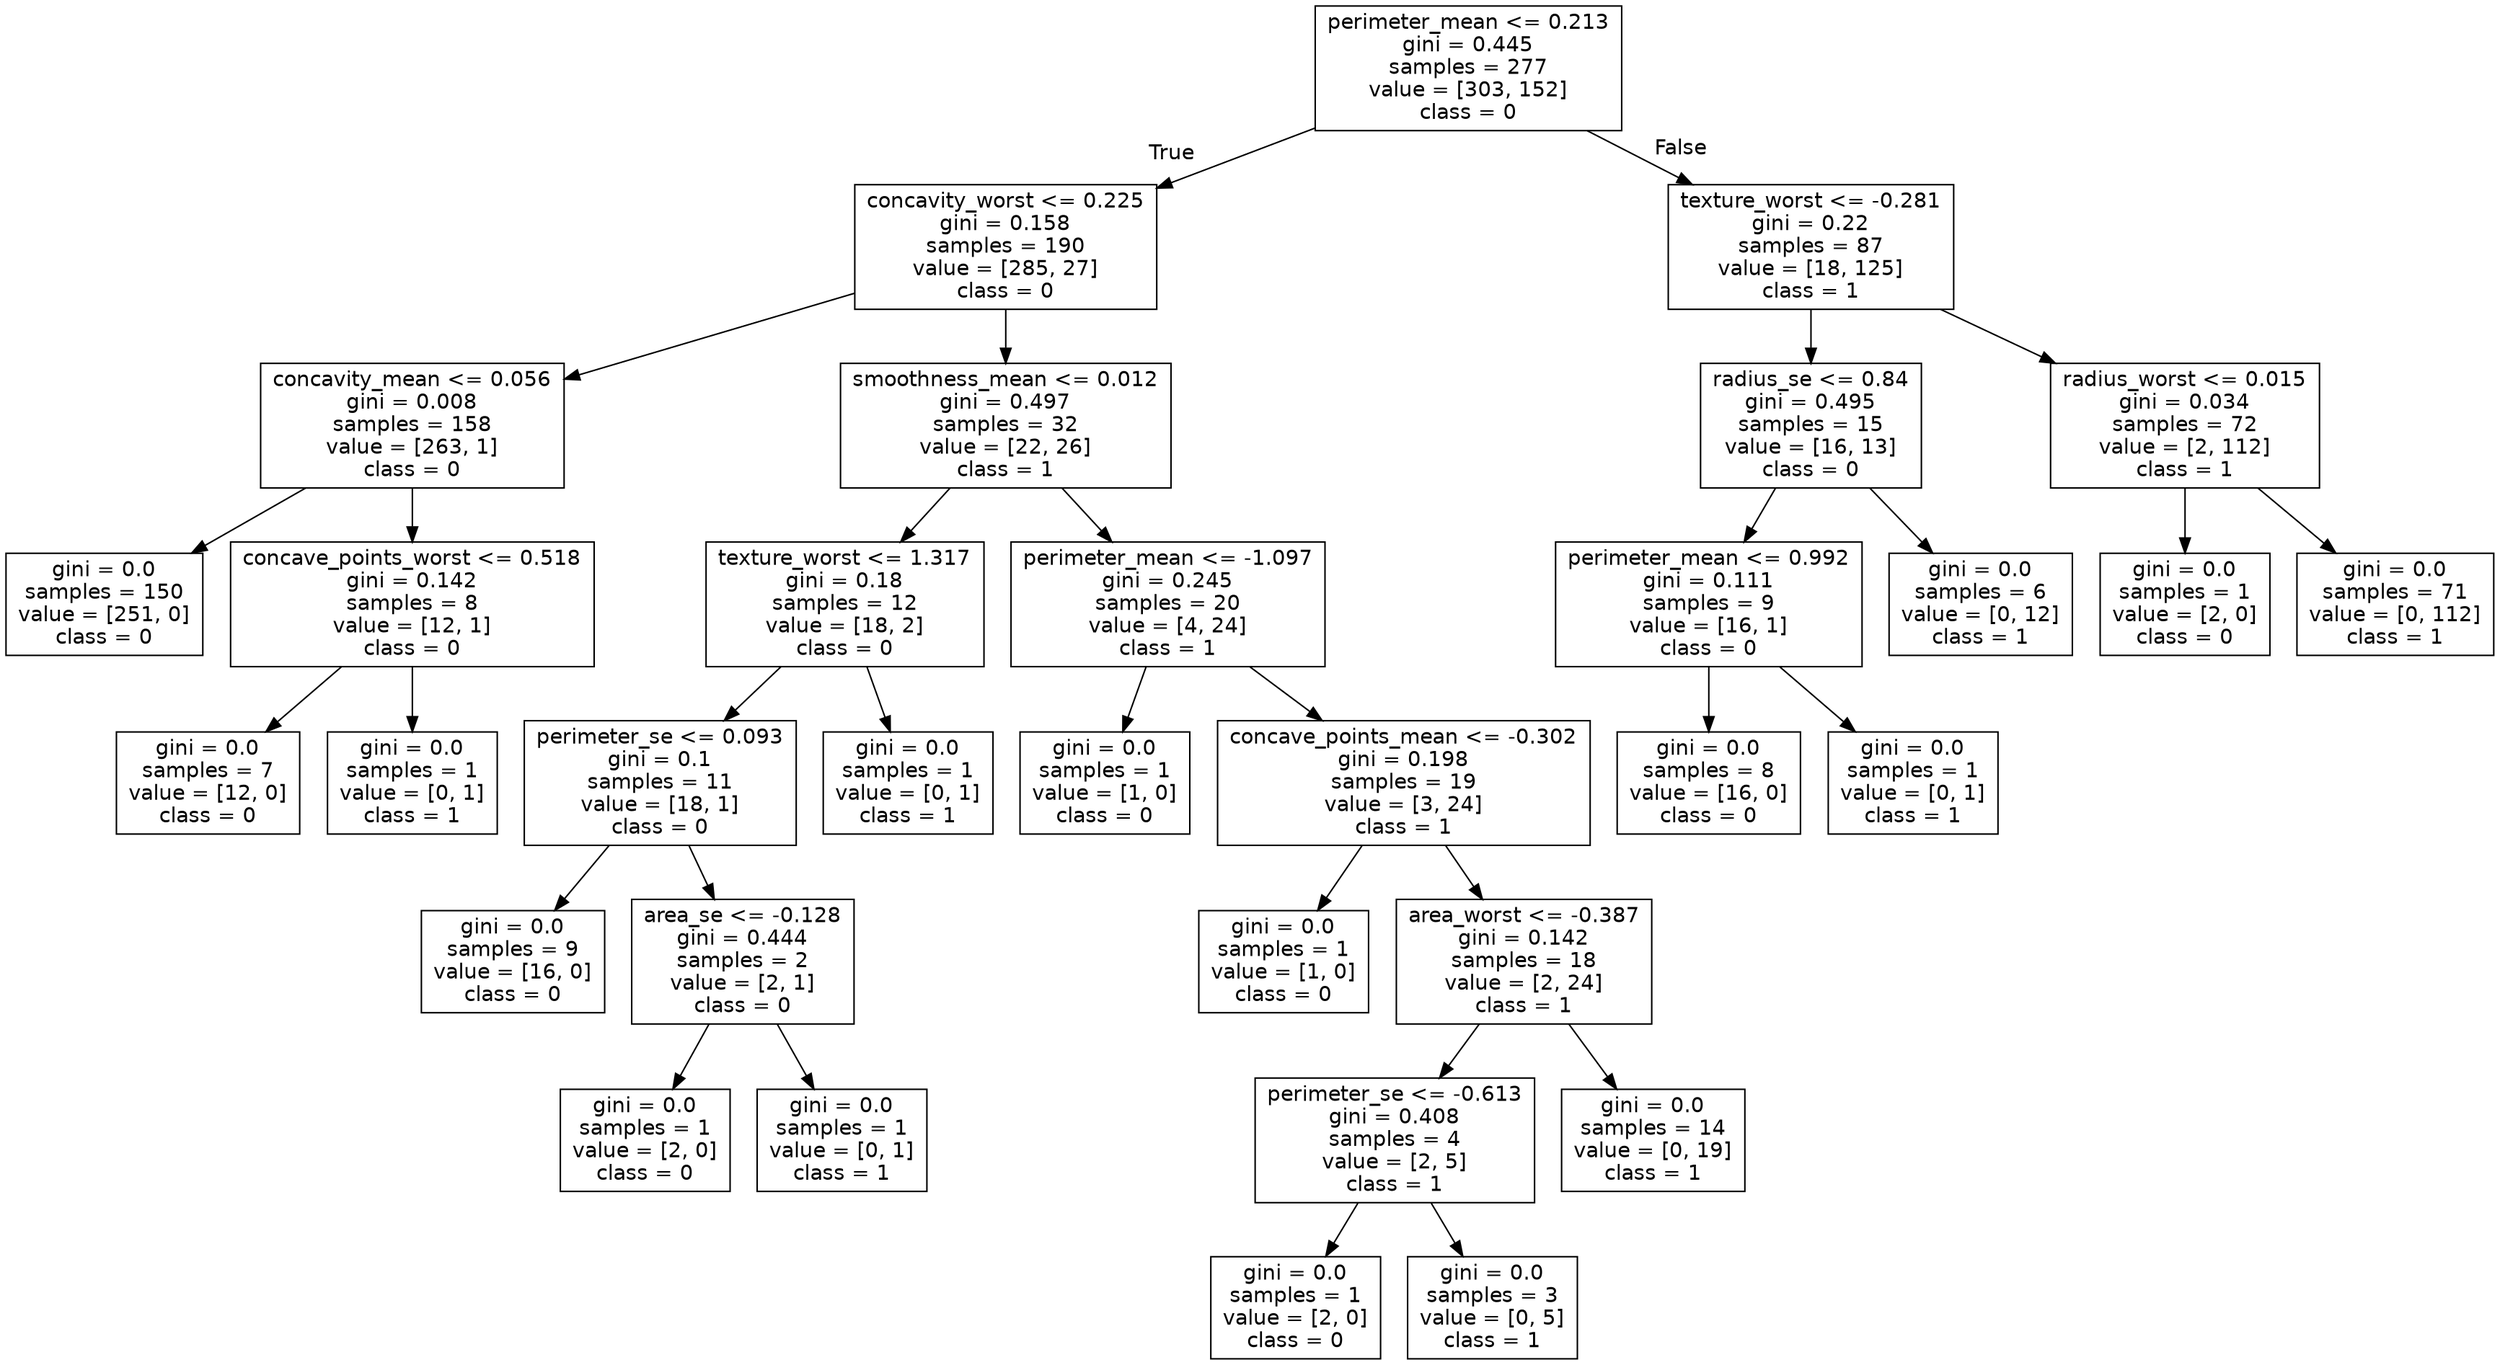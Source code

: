 digraph Tree {
node [shape=box, fontname="helvetica"] ;
edge [fontname="helvetica"] ;
0 [label="perimeter_mean <= 0.213\ngini = 0.445\nsamples = 277\nvalue = [303, 152]\nclass = 0"] ;
1 [label="concavity_worst <= 0.225\ngini = 0.158\nsamples = 190\nvalue = [285, 27]\nclass = 0"] ;
0 -> 1 [labeldistance=2.5, labelangle=45, headlabel="True"] ;
2 [label="concavity_mean <= 0.056\ngini = 0.008\nsamples = 158\nvalue = [263, 1]\nclass = 0"] ;
1 -> 2 ;
3 [label="gini = 0.0\nsamples = 150\nvalue = [251, 0]\nclass = 0"] ;
2 -> 3 ;
4 [label="concave_points_worst <= 0.518\ngini = 0.142\nsamples = 8\nvalue = [12, 1]\nclass = 0"] ;
2 -> 4 ;
5 [label="gini = 0.0\nsamples = 7\nvalue = [12, 0]\nclass = 0"] ;
4 -> 5 ;
6 [label="gini = 0.0\nsamples = 1\nvalue = [0, 1]\nclass = 1"] ;
4 -> 6 ;
7 [label="smoothness_mean <= 0.012\ngini = 0.497\nsamples = 32\nvalue = [22, 26]\nclass = 1"] ;
1 -> 7 ;
8 [label="texture_worst <= 1.317\ngini = 0.18\nsamples = 12\nvalue = [18, 2]\nclass = 0"] ;
7 -> 8 ;
9 [label="perimeter_se <= 0.093\ngini = 0.1\nsamples = 11\nvalue = [18, 1]\nclass = 0"] ;
8 -> 9 ;
10 [label="gini = 0.0\nsamples = 9\nvalue = [16, 0]\nclass = 0"] ;
9 -> 10 ;
11 [label="area_se <= -0.128\ngini = 0.444\nsamples = 2\nvalue = [2, 1]\nclass = 0"] ;
9 -> 11 ;
12 [label="gini = 0.0\nsamples = 1\nvalue = [2, 0]\nclass = 0"] ;
11 -> 12 ;
13 [label="gini = 0.0\nsamples = 1\nvalue = [0, 1]\nclass = 1"] ;
11 -> 13 ;
14 [label="gini = 0.0\nsamples = 1\nvalue = [0, 1]\nclass = 1"] ;
8 -> 14 ;
15 [label="perimeter_mean <= -1.097\ngini = 0.245\nsamples = 20\nvalue = [4, 24]\nclass = 1"] ;
7 -> 15 ;
16 [label="gini = 0.0\nsamples = 1\nvalue = [1, 0]\nclass = 0"] ;
15 -> 16 ;
17 [label="concave_points_mean <= -0.302\ngini = 0.198\nsamples = 19\nvalue = [3, 24]\nclass = 1"] ;
15 -> 17 ;
18 [label="gini = 0.0\nsamples = 1\nvalue = [1, 0]\nclass = 0"] ;
17 -> 18 ;
19 [label="area_worst <= -0.387\ngini = 0.142\nsamples = 18\nvalue = [2, 24]\nclass = 1"] ;
17 -> 19 ;
20 [label="perimeter_se <= -0.613\ngini = 0.408\nsamples = 4\nvalue = [2, 5]\nclass = 1"] ;
19 -> 20 ;
21 [label="gini = 0.0\nsamples = 1\nvalue = [2, 0]\nclass = 0"] ;
20 -> 21 ;
22 [label="gini = 0.0\nsamples = 3\nvalue = [0, 5]\nclass = 1"] ;
20 -> 22 ;
23 [label="gini = 0.0\nsamples = 14\nvalue = [0, 19]\nclass = 1"] ;
19 -> 23 ;
24 [label="texture_worst <= -0.281\ngini = 0.22\nsamples = 87\nvalue = [18, 125]\nclass = 1"] ;
0 -> 24 [labeldistance=2.5, labelangle=-45, headlabel="False"] ;
25 [label="radius_se <= 0.84\ngini = 0.495\nsamples = 15\nvalue = [16, 13]\nclass = 0"] ;
24 -> 25 ;
26 [label="perimeter_mean <= 0.992\ngini = 0.111\nsamples = 9\nvalue = [16, 1]\nclass = 0"] ;
25 -> 26 ;
27 [label="gini = 0.0\nsamples = 8\nvalue = [16, 0]\nclass = 0"] ;
26 -> 27 ;
28 [label="gini = 0.0\nsamples = 1\nvalue = [0, 1]\nclass = 1"] ;
26 -> 28 ;
29 [label="gini = 0.0\nsamples = 6\nvalue = [0, 12]\nclass = 1"] ;
25 -> 29 ;
30 [label="radius_worst <= 0.015\ngini = 0.034\nsamples = 72\nvalue = [2, 112]\nclass = 1"] ;
24 -> 30 ;
31 [label="gini = 0.0\nsamples = 1\nvalue = [2, 0]\nclass = 0"] ;
30 -> 31 ;
32 [label="gini = 0.0\nsamples = 71\nvalue = [0, 112]\nclass = 1"] ;
30 -> 32 ;
}